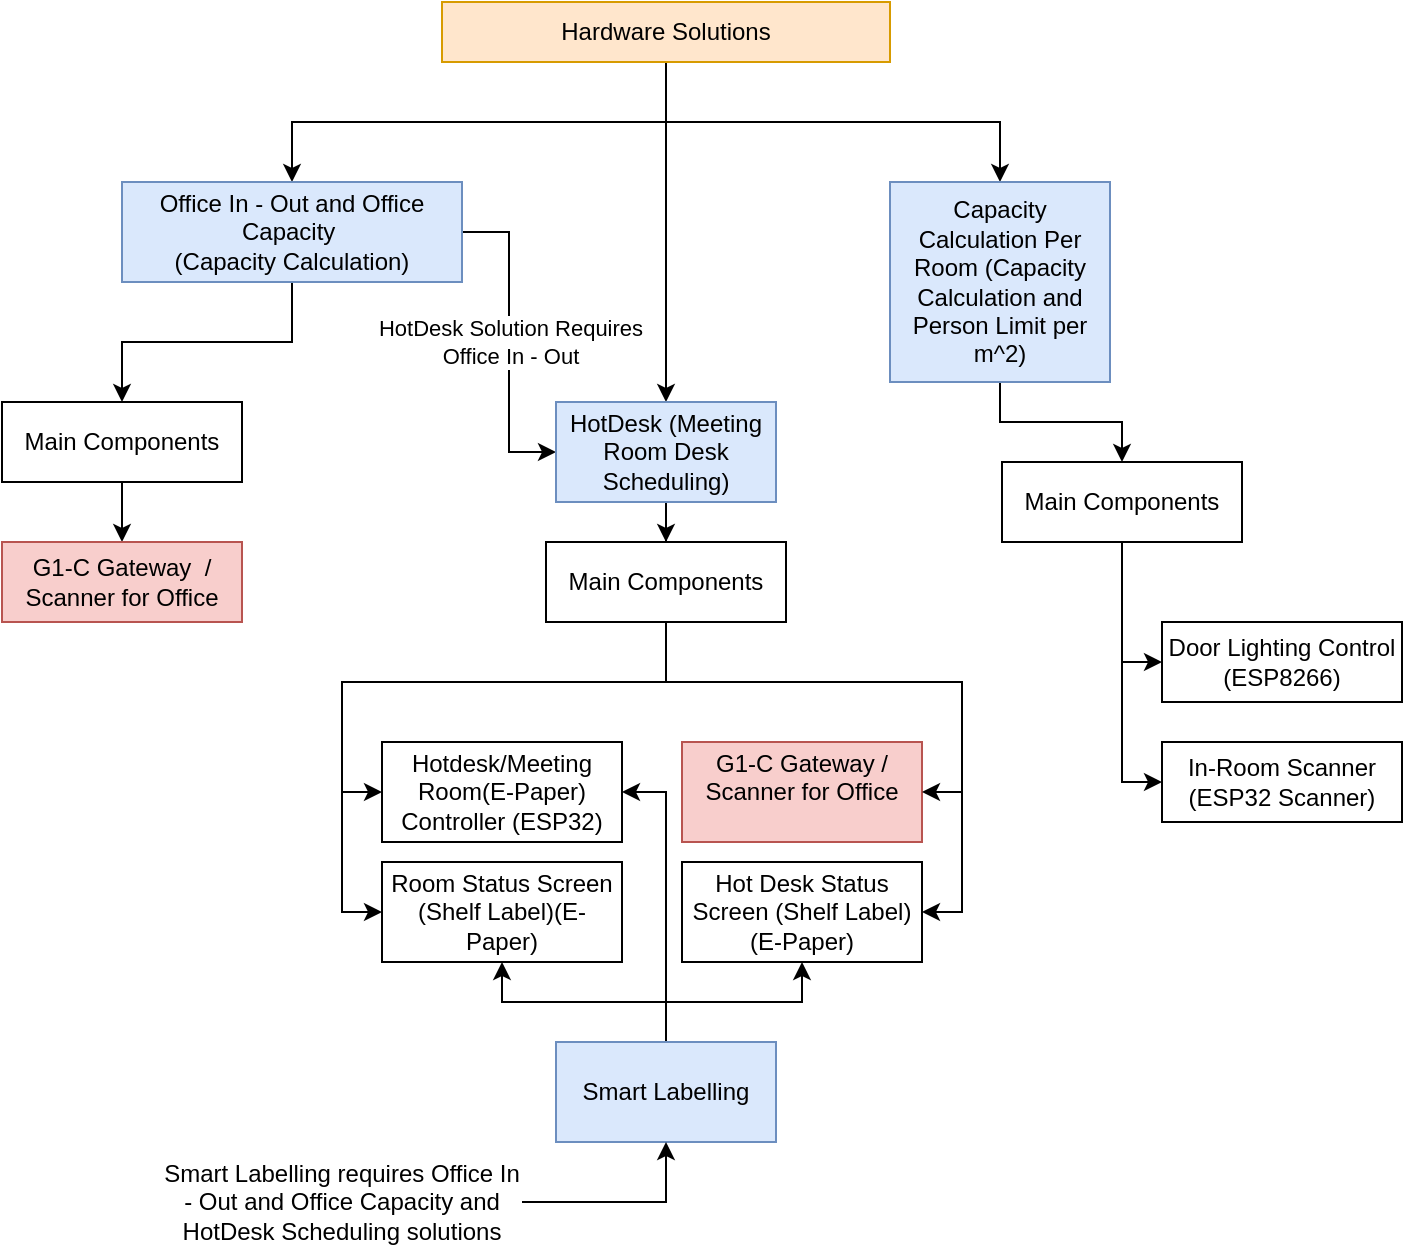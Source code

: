<mxfile version="14.9.6" type="device"><diagram id="1dvyZAYiLczLFGdmfOFu" name="Sayfa -1"><mxGraphModel dx="813" dy="470" grid="1" gridSize="10" guides="1" tooltips="1" connect="1" arrows="1" fold="1" page="1" pageScale="1" pageWidth="827" pageHeight="1169" math="0" shadow="0"><root><mxCell id="0"/><mxCell id="1" parent="0"/><mxCell id="tlE8N8LW8fFtWtb1fuK5-35" style="edgeStyle=orthogonalEdgeStyle;rounded=0;orthogonalLoop=1;jettySize=auto;html=1;entryX=0.5;entryY=0;entryDx=0;entryDy=0;shadow=0;sketch=0;spacingTop=0;" parent="1" source="tlE8N8LW8fFtWtb1fuK5-31" target="tlE8N8LW8fFtWtb1fuK5-32" edge="1"><mxGeometry relative="1" as="geometry"/></mxCell><mxCell id="tlE8N8LW8fFtWtb1fuK5-37" style="edgeStyle=orthogonalEdgeStyle;rounded=0;orthogonalLoop=1;jettySize=auto;html=1;entryX=0.5;entryY=0;entryDx=0;entryDy=0;shadow=0;sketch=0;spacingTop=0;" parent="1" source="tlE8N8LW8fFtWtb1fuK5-31" target="tlE8N8LW8fFtWtb1fuK5-33" edge="1"><mxGeometry relative="1" as="geometry"/></mxCell><mxCell id="tlE8N8LW8fFtWtb1fuK5-39" style="edgeStyle=orthogonalEdgeStyle;rounded=0;orthogonalLoop=1;jettySize=auto;html=1;entryX=0.5;entryY=0;entryDx=0;entryDy=0;shadow=0;sketch=0;spacingTop=0;" parent="1" source="tlE8N8LW8fFtWtb1fuK5-31" target="tlE8N8LW8fFtWtb1fuK5-34" edge="1"><mxGeometry relative="1" as="geometry"/></mxCell><mxCell id="tlE8N8LW8fFtWtb1fuK5-31" value="Hardware Solutions" style="rounded=0;whiteSpace=wrap;html=1;shadow=0;sketch=0;spacingTop=0;fillColor=#ffe6cc;strokeColor=#d79b00;" parent="1" vertex="1"><mxGeometry x="280" y="120" width="224" height="30" as="geometry"/></mxCell><mxCell id="tlE8N8LW8fFtWtb1fuK5-38" value="HotDesk Solution Requires&lt;br&gt;Office In - Out" style="edgeStyle=orthogonalEdgeStyle;rounded=0;orthogonalLoop=1;jettySize=auto;html=1;entryX=0;entryY=0.5;entryDx=0;entryDy=0;shadow=0;sketch=0;spacingTop=0;" parent="1" source="tlE8N8LW8fFtWtb1fuK5-32" target="tlE8N8LW8fFtWtb1fuK5-33" edge="1"><mxGeometry relative="1" as="geometry"/></mxCell><mxCell id="tlE8N8LW8fFtWtb1fuK5-42" style="edgeStyle=orthogonalEdgeStyle;rounded=0;orthogonalLoop=1;jettySize=auto;html=1;entryX=0.5;entryY=0;entryDx=0;entryDy=0;shadow=0;sketch=0;spacingTop=0;" parent="1" source="tlE8N8LW8fFtWtb1fuK5-32" target="tlE8N8LW8fFtWtb1fuK5-41" edge="1"><mxGeometry relative="1" as="geometry"/></mxCell><mxCell id="tlE8N8LW8fFtWtb1fuK5-32" value="Office In - Out and Office Capacity&amp;nbsp;&lt;br&gt;(Capacity Calculation)" style="rounded=0;whiteSpace=wrap;html=1;shadow=0;sketch=0;spacingTop=0;fillColor=#dae8fc;strokeColor=#6c8ebf;" parent="1" vertex="1"><mxGeometry x="120" y="210" width="170" height="50" as="geometry"/></mxCell><mxCell id="tlE8N8LW8fFtWtb1fuK5-58" style="edgeStyle=orthogonalEdgeStyle;rounded=0;orthogonalLoop=1;jettySize=auto;html=1;entryX=0.5;entryY=0;entryDx=0;entryDy=0;shadow=0;sketch=0;spacingTop=0;" parent="1" source="tlE8N8LW8fFtWtb1fuK5-33" target="tlE8N8LW8fFtWtb1fuK5-52" edge="1"><mxGeometry relative="1" as="geometry"/></mxCell><mxCell id="tlE8N8LW8fFtWtb1fuK5-33" value="HotDesk (Meeting Room Desk Scheduling)" style="rounded=0;whiteSpace=wrap;html=1;shadow=0;sketch=0;spacingTop=0;fillColor=#dae8fc;strokeColor=#6c8ebf;" parent="1" vertex="1"><mxGeometry x="337" y="320" width="110" height="50" as="geometry"/></mxCell><mxCell id="tlE8N8LW8fFtWtb1fuK5-53" style="edgeStyle=orthogonalEdgeStyle;rounded=0;orthogonalLoop=1;jettySize=auto;html=1;entryX=0.5;entryY=0;entryDx=0;entryDy=0;shadow=0;sketch=0;spacingTop=0;" parent="1" source="tlE8N8LW8fFtWtb1fuK5-34" target="tlE8N8LW8fFtWtb1fuK5-51" edge="1"><mxGeometry relative="1" as="geometry"/></mxCell><mxCell id="tlE8N8LW8fFtWtb1fuK5-34" value="Capacity Calculation Per Room (Capacity Calculation and Person Limit per m^2)" style="rounded=0;whiteSpace=wrap;html=1;shadow=0;sketch=0;spacingTop=0;fillColor=#dae8fc;strokeColor=#6c8ebf;" parent="1" vertex="1"><mxGeometry x="504" y="210" width="110" height="100" as="geometry"/></mxCell><mxCell id="tlE8N8LW8fFtWtb1fuK5-46" style="edgeStyle=orthogonalEdgeStyle;rounded=0;orthogonalLoop=1;jettySize=auto;html=1;entryX=0.5;entryY=0;entryDx=0;entryDy=0;shadow=0;sketch=0;spacingTop=0;" parent="1" source="tlE8N8LW8fFtWtb1fuK5-41" target="tlE8N8LW8fFtWtb1fuK5-44" edge="1"><mxGeometry relative="1" as="geometry"/></mxCell><mxCell id="tlE8N8LW8fFtWtb1fuK5-41" value="Main Components" style="rounded=0;whiteSpace=wrap;html=1;shadow=0;sketch=0;spacingTop=0;" parent="1" vertex="1"><mxGeometry x="60" y="320" width="120" height="40" as="geometry"/></mxCell><mxCell id="tlE8N8LW8fFtWtb1fuK5-44" value="G1-C Gateway&amp;nbsp; / Scanner for Office" style="rounded=0;whiteSpace=wrap;html=1;shadow=0;sketch=0;spacingTop=0;fillColor=#f8cecc;strokeColor=#b85450;" parent="1" vertex="1"><mxGeometry x="60" y="390" width="120" height="40" as="geometry"/></mxCell><mxCell id="tlE8N8LW8fFtWtb1fuK5-47" value="Hotdesk/Meeting Room(E-Paper) Controller (ESP32)" style="rounded=0;whiteSpace=wrap;html=1;shadow=0;sketch=0;spacingTop=0;" parent="1" vertex="1"><mxGeometry x="250" y="490" width="120" height="50" as="geometry"/></mxCell><mxCell id="tlE8N8LW8fFtWtb1fuK5-49" value="G1-C Gateway / Scanner for Office&lt;br&gt;&amp;nbsp;" style="rounded=0;whiteSpace=wrap;html=1;shadow=0;sketch=0;spacingTop=0;fillColor=#f8cecc;strokeColor=#b85450;" parent="1" vertex="1"><mxGeometry x="400" y="490" width="120" height="50" as="geometry"/></mxCell><mxCell id="tlE8N8LW8fFtWtb1fuK5-59" style="edgeStyle=orthogonalEdgeStyle;rounded=0;orthogonalLoop=1;jettySize=auto;html=1;entryX=0;entryY=0.5;entryDx=0;entryDy=0;shadow=0;sketch=0;spacingTop=0;" parent="1" source="tlE8N8LW8fFtWtb1fuK5-51" target="tlE8N8LW8fFtWtb1fuK5-54" edge="1"><mxGeometry relative="1" as="geometry"><Array as="points"><mxPoint x="620" y="510"/></Array></mxGeometry></mxCell><mxCell id="tlE8N8LW8fFtWtb1fuK5-60" style="edgeStyle=orthogonalEdgeStyle;rounded=0;orthogonalLoop=1;jettySize=auto;html=1;entryX=0;entryY=0.5;entryDx=0;entryDy=0;shadow=0;sketch=0;spacingTop=0;" parent="1" source="tlE8N8LW8fFtWtb1fuK5-51" target="tlE8N8LW8fFtWtb1fuK5-55" edge="1"><mxGeometry relative="1" as="geometry"/></mxCell><mxCell id="tlE8N8LW8fFtWtb1fuK5-51" value="Main Components" style="rounded=0;whiteSpace=wrap;html=1;shadow=0;sketch=0;spacingTop=0;" parent="1" vertex="1"><mxGeometry x="560" y="350" width="120" height="40" as="geometry"/></mxCell><mxCell id="tlE8N8LW8fFtWtb1fuK5-56" style="edgeStyle=orthogonalEdgeStyle;rounded=0;orthogonalLoop=1;jettySize=auto;html=1;entryX=0;entryY=0.5;entryDx=0;entryDy=0;shadow=0;sketch=0;spacingTop=0;" parent="1" source="tlE8N8LW8fFtWtb1fuK5-52" target="tlE8N8LW8fFtWtb1fuK5-47" edge="1"><mxGeometry relative="1" as="geometry"/></mxCell><mxCell id="tlE8N8LW8fFtWtb1fuK5-57" style="edgeStyle=orthogonalEdgeStyle;rounded=0;orthogonalLoop=1;jettySize=auto;html=1;entryX=1;entryY=0.5;entryDx=0;entryDy=0;shadow=0;sketch=0;spacingTop=0;" parent="1" source="tlE8N8LW8fFtWtb1fuK5-52" target="tlE8N8LW8fFtWtb1fuK5-49" edge="1"><mxGeometry relative="1" as="geometry"><Array as="points"><mxPoint x="392" y="460"/><mxPoint x="540" y="460"/><mxPoint x="540" y="515"/></Array></mxGeometry></mxCell><mxCell id="tlE8N8LW8fFtWtb1fuK5-63" style="edgeStyle=orthogonalEdgeStyle;rounded=0;orthogonalLoop=1;jettySize=auto;html=1;entryX=0;entryY=0.5;entryDx=0;entryDy=0;shadow=0;sketch=0;spacingTop=0;" parent="1" source="tlE8N8LW8fFtWtb1fuK5-52" target="tlE8N8LW8fFtWtb1fuK5-62" edge="1"><mxGeometry relative="1" as="geometry"><Array as="points"><mxPoint x="392" y="460"/><mxPoint x="230" y="460"/><mxPoint x="230" y="575"/></Array></mxGeometry></mxCell><mxCell id="tlE8N8LW8fFtWtb1fuK5-64" style="edgeStyle=orthogonalEdgeStyle;rounded=0;orthogonalLoop=1;jettySize=auto;html=1;entryX=1;entryY=0.5;entryDx=0;entryDy=0;shadow=0;sketch=0;spacingTop=0;" parent="1" source="tlE8N8LW8fFtWtb1fuK5-52" target="tlE8N8LW8fFtWtb1fuK5-61" edge="1"><mxGeometry relative="1" as="geometry"><Array as="points"><mxPoint x="392" y="460"/><mxPoint x="540" y="460"/><mxPoint x="540" y="575"/></Array></mxGeometry></mxCell><mxCell id="tlE8N8LW8fFtWtb1fuK5-52" value="Main Components" style="rounded=0;whiteSpace=wrap;html=1;shadow=0;sketch=0;spacingTop=0;" parent="1" vertex="1"><mxGeometry x="332" y="390" width="120" height="40" as="geometry"/></mxCell><mxCell id="tlE8N8LW8fFtWtb1fuK5-54" value="In-Room Scanner (ESP32 Scanner)" style="rounded=0;whiteSpace=wrap;html=1;shadow=0;sketch=0;spacingTop=0;" parent="1" vertex="1"><mxGeometry x="640" y="490" width="120" height="40" as="geometry"/></mxCell><mxCell id="tlE8N8LW8fFtWtb1fuK5-55" value="Door Lighting Control (ESP8266)" style="rounded=0;whiteSpace=wrap;html=1;shadow=0;sketch=0;spacingTop=0;" parent="1" vertex="1"><mxGeometry x="640" y="430" width="120" height="40" as="geometry"/></mxCell><mxCell id="tlE8N8LW8fFtWtb1fuK5-61" value="Hot Desk Status Screen (Shelf Label)(E-Paper)" style="rounded=0;whiteSpace=wrap;html=1;shadow=0;sketch=0;spacingTop=0;" parent="1" vertex="1"><mxGeometry x="400" y="550" width="120" height="50" as="geometry"/></mxCell><mxCell id="tlE8N8LW8fFtWtb1fuK5-62" value="Room Status Screen (Shelf Label)(E-Paper)" style="rounded=0;whiteSpace=wrap;html=1;shadow=0;sketch=0;spacingTop=0;" parent="1" vertex="1"><mxGeometry x="250" y="550" width="120" height="50" as="geometry"/></mxCell><mxCell id="tlE8N8LW8fFtWtb1fuK5-69" style="edgeStyle=orthogonalEdgeStyle;rounded=0;sketch=0;orthogonalLoop=1;jettySize=auto;html=1;entryX=0.5;entryY=1;entryDx=0;entryDy=0;shadow=0;strokeColor=#000000;" parent="1" source="tlE8N8LW8fFtWtb1fuK5-66" target="tlE8N8LW8fFtWtb1fuK5-62" edge="1"><mxGeometry relative="1" as="geometry"/></mxCell><mxCell id="tlE8N8LW8fFtWtb1fuK5-70" style="edgeStyle=orthogonalEdgeStyle;rounded=0;sketch=0;orthogonalLoop=1;jettySize=auto;html=1;shadow=0;strokeColor=#000000;" parent="1" source="tlE8N8LW8fFtWtb1fuK5-66" target="tlE8N8LW8fFtWtb1fuK5-61" edge="1"><mxGeometry relative="1" as="geometry"/></mxCell><mxCell id="tlE8N8LW8fFtWtb1fuK5-71" style="edgeStyle=orthogonalEdgeStyle;rounded=0;sketch=0;orthogonalLoop=1;jettySize=auto;html=1;entryX=1;entryY=0.5;entryDx=0;entryDy=0;shadow=0;strokeColor=#000000;" parent="1" source="tlE8N8LW8fFtWtb1fuK5-66" target="tlE8N8LW8fFtWtb1fuK5-47" edge="1"><mxGeometry relative="1" as="geometry"/></mxCell><mxCell id="tlE8N8LW8fFtWtb1fuK5-66" value="Smart Labelling" style="rounded=0;whiteSpace=wrap;html=1;shadow=0;sketch=0;spacingTop=0;fillColor=#dae8fc;strokeColor=#6c8ebf;" parent="1" vertex="1"><mxGeometry x="337" y="640" width="110" height="50" as="geometry"/></mxCell><mxCell id="tlE8N8LW8fFtWtb1fuK5-73" style="edgeStyle=orthogonalEdgeStyle;rounded=0;sketch=0;orthogonalLoop=1;jettySize=auto;html=1;entryX=0.5;entryY=1;entryDx=0;entryDy=0;shadow=0;strokeColor=#000000;" parent="1" source="tlE8N8LW8fFtWtb1fuK5-72" target="tlE8N8LW8fFtWtb1fuK5-66" edge="1"><mxGeometry relative="1" as="geometry"/></mxCell><mxCell id="tlE8N8LW8fFtWtb1fuK5-72" value="Smart Labelling requires Office In - Out and Office Capacity and HotDesk Scheduling solutions" style="text;html=1;strokeColor=none;fillColor=none;align=center;verticalAlign=middle;whiteSpace=wrap;rounded=0;shadow=0;" parent="1" vertex="1"><mxGeometry x="140" y="710" width="180" height="20" as="geometry"/></mxCell></root></mxGraphModel></diagram></mxfile>